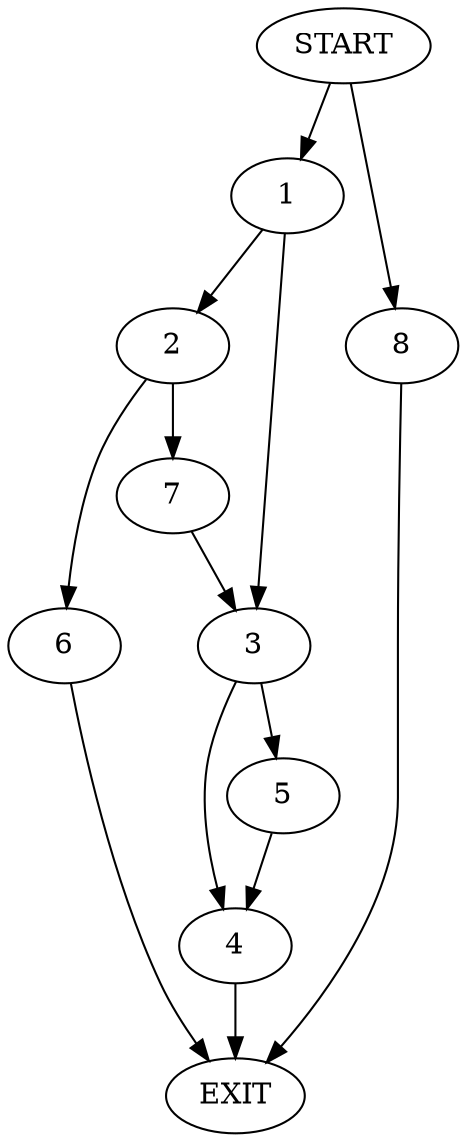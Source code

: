 digraph {
0 [label="START"]
9 [label="EXIT"]
0 -> 1
1 -> 2
1 -> 3
3 -> 4
3 -> 5
2 -> 6
2 -> 7
6 -> 9
7 -> 3
4 -> 9
5 -> 4
0 -> 8
8 -> 9
}
